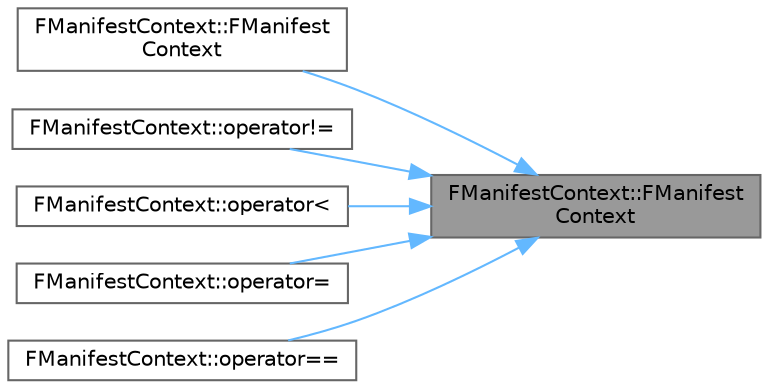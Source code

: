 digraph "FManifestContext::FManifestContext"
{
 // INTERACTIVE_SVG=YES
 // LATEX_PDF_SIZE
  bgcolor="transparent";
  edge [fontname=Helvetica,fontsize=10,labelfontname=Helvetica,labelfontsize=10];
  node [fontname=Helvetica,fontsize=10,shape=box,height=0.2,width=0.4];
  rankdir="RL";
  Node1 [id="Node000001",label="FManifestContext::FManifest\lContext",height=0.2,width=0.4,color="gray40", fillcolor="grey60", style="filled", fontcolor="black",tooltip=" "];
  Node1 -> Node2 [id="edge1_Node000001_Node000002",dir="back",color="steelblue1",style="solid",tooltip=" "];
  Node2 [id="Node000002",label="FManifestContext::FManifest\lContext",height=0.2,width=0.4,color="grey40", fillcolor="white", style="filled",URL="$da/dcf/structFManifestContext.html#a6d11e77b37298a84a9cb793dfd4e9b64",tooltip="Copy ctor."];
  Node1 -> Node3 [id="edge2_Node000001_Node000003",dir="back",color="steelblue1",style="solid",tooltip=" "];
  Node3 [id="Node000003",label="FManifestContext::operator!=",height=0.2,width=0.4,color="grey40", fillcolor="white", style="filled",URL="$da/dcf/structFManifestContext.html#a4aea73963fa6611c1b7a134b1c6c0b64",tooltip=" "];
  Node1 -> Node4 [id="edge3_Node000001_Node000004",dir="back",color="steelblue1",style="solid",tooltip=" "];
  Node4 [id="Node000004",label="FManifestContext::operator\<",height=0.2,width=0.4,color="grey40", fillcolor="white", style="filled",URL="$da/dcf/structFManifestContext.html#ae450ab7139e6b08ff9db097a619866fa",tooltip=" "];
  Node1 -> Node5 [id="edge4_Node000001_Node000005",dir="back",color="steelblue1",style="solid",tooltip=" "];
  Node5 [id="Node000005",label="FManifestContext::operator=",height=0.2,width=0.4,color="grey40", fillcolor="white", style="filled",URL="$da/dcf/structFManifestContext.html#ac4a168a8043421f18fe1836745fab64d",tooltip=" "];
  Node1 -> Node6 [id="edge5_Node000001_Node000006",dir="back",color="steelblue1",style="solid",tooltip=" "];
  Node6 [id="Node000006",label="FManifestContext::operator==",height=0.2,width=0.4,color="grey40", fillcolor="white", style="filled",URL="$da/dcf/structFManifestContext.html#a9f2c8b86598a91030dfc3a0f37fd734d",tooltip=" "];
}
